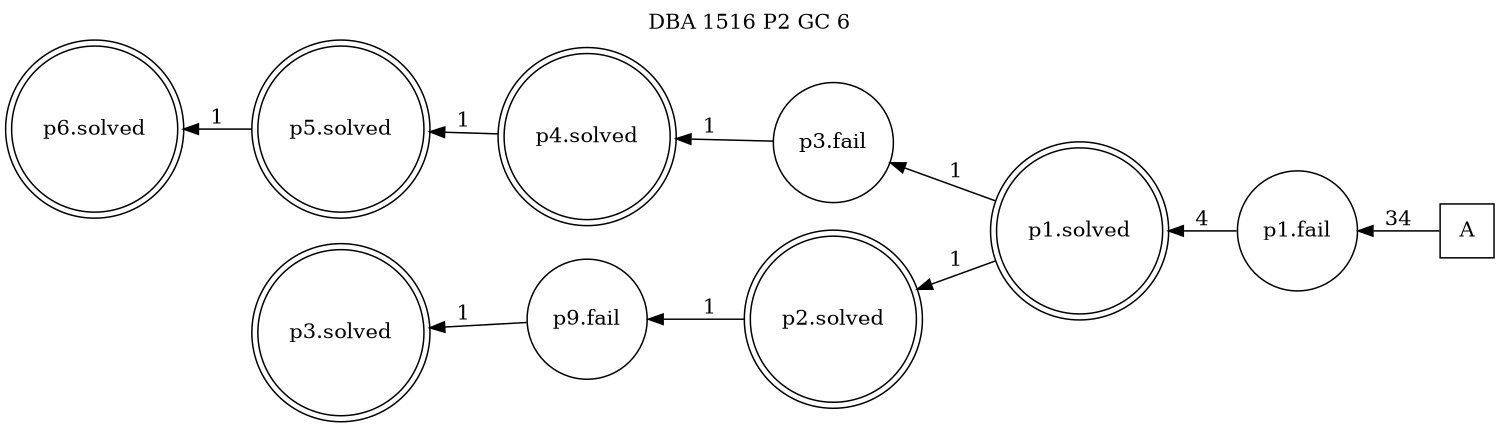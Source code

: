 digraph DBA_1516_P2_GC_6 {
labelloc="tl"
label= " DBA 1516 P2 GC 6 "
rankdir="RL";
graph [ size=" 10 , 10 !"]

"A" [shape="square" label="A"]
"p1.fail" [shape="circle" label="p1.fail"]
"p1.solved" [shape="doublecircle" label="p1.solved"]
"p3.fail" [shape="circle" label="p3.fail"]
"p4.solved" [shape="doublecircle" label="p4.solved"]
"p5.solved" [shape="doublecircle" label="p5.solved"]
"p6.solved" [shape="doublecircle" label="p6.solved"]
"p2.solved" [shape="doublecircle" label="p2.solved"]
"p9.fail" [shape="circle" label="p9.fail"]
"p3.solved" [shape="doublecircle" label="p3.solved"]
"A" -> "p1.fail" [ label=34]
"p1.fail" -> "p1.solved" [ label=4]
"p1.solved" -> "p3.fail" [ label=1]
"p1.solved" -> "p2.solved" [ label=1]
"p3.fail" -> "p4.solved" [ label=1]
"p4.solved" -> "p5.solved" [ label=1]
"p5.solved" -> "p6.solved" [ label=1]
"p2.solved" -> "p9.fail" [ label=1]
"p9.fail" -> "p3.solved" [ label=1]
}

